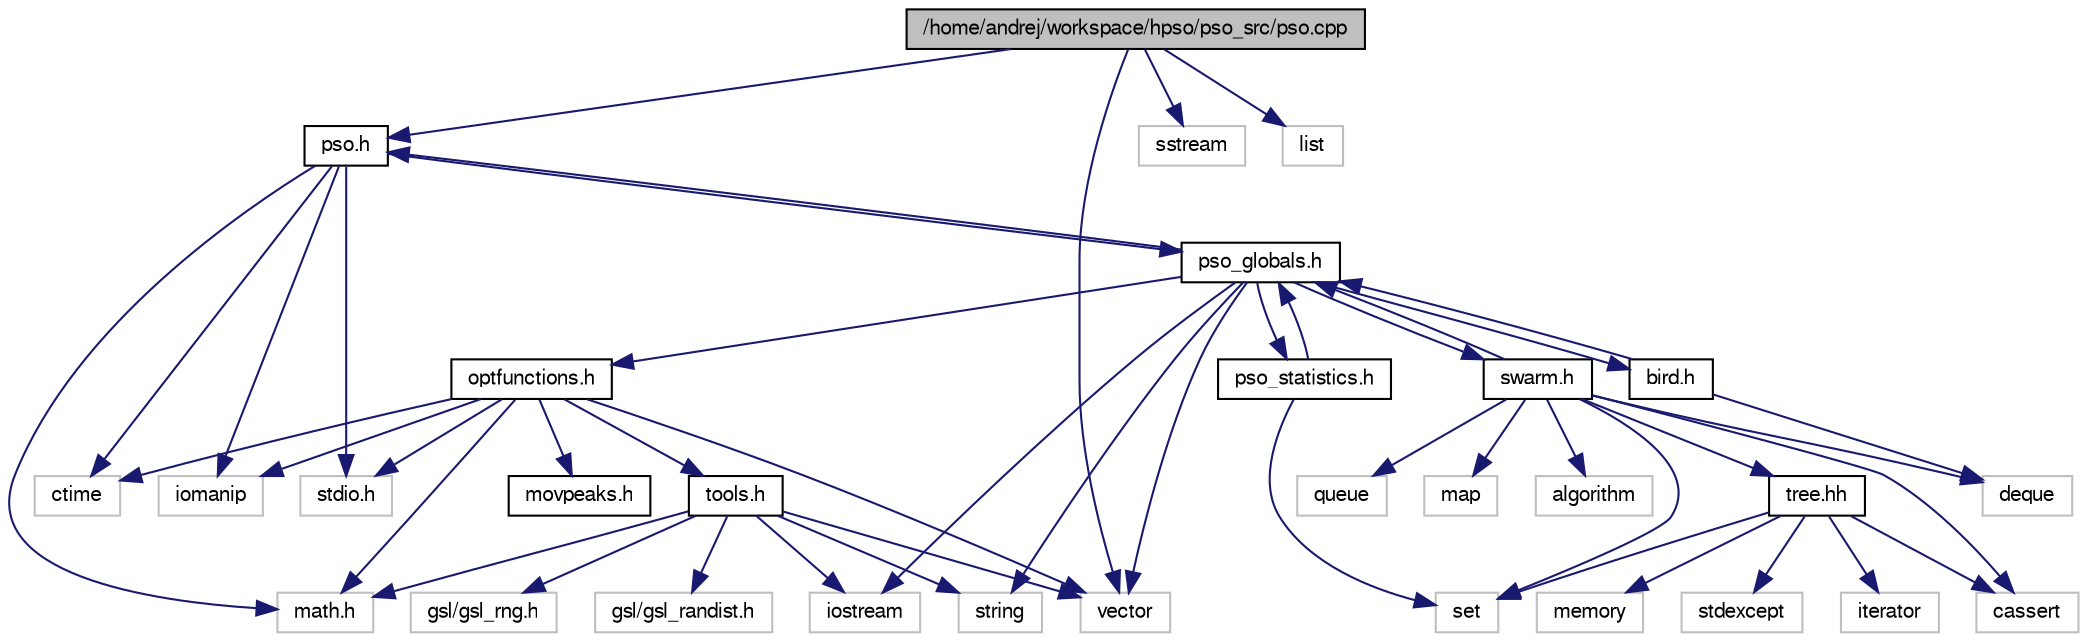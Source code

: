 digraph G
{
  bgcolor="transparent";
  edge [fontname="FreeSans",fontsize=10,labelfontname="FreeSans",labelfontsize=10];
  node [fontname="FreeSans",fontsize=10,shape=record];
  Node1 [label="/home/andrej/workspace/hpso/pso_src/pso.cpp",height=0.2,width=0.4,color="black", fillcolor="grey75", style="filled" fontcolor="black"];
  Node1 -> Node2 [color="midnightblue",fontsize=10,style="solid"];
  Node2 [label="pso.h",height=0.2,width=0.4,color="black",URL="$pso_8h.html"];
  Node2 -> Node3 [color="midnightblue",fontsize=10,style="solid"];
  Node3 [label="stdio.h",height=0.2,width=0.4,color="grey75"];
  Node2 -> Node4 [color="midnightblue",fontsize=10,style="solid"];
  Node4 [label="math.h",height=0.2,width=0.4,color="grey75"];
  Node2 -> Node5 [color="midnightblue",fontsize=10,style="solid"];
  Node5 [label="ctime",height=0.2,width=0.4,color="grey75"];
  Node2 -> Node6 [color="midnightblue",fontsize=10,style="solid"];
  Node6 [label="iomanip",height=0.2,width=0.4,color="grey75"];
  Node2 -> Node7 [color="midnightblue",fontsize=10,style="solid"];
  Node7 [label="pso_globals.h",height=0.2,width=0.4,color="black",URL="$pso__globals_8h.html"];
  Node7 -> Node8 [color="midnightblue",fontsize=10,style="solid"];
  Node8 [label="string",height=0.2,width=0.4,color="grey75"];
  Node7 -> Node9 [color="midnightblue",fontsize=10,style="solid"];
  Node9 [label="vector",height=0.2,width=0.4,color="grey75"];
  Node7 -> Node10 [color="midnightblue",fontsize=10,style="solid"];
  Node10 [label="iostream",height=0.2,width=0.4,color="grey75"];
  Node7 -> Node11 [color="midnightblue",fontsize=10,style="solid"];
  Node11 [label="optfunctions.h",height=0.2,width=0.4,color="black",URL="$optfunctions_8h.html"];
  Node11 -> Node3 [color="midnightblue",fontsize=10,style="solid"];
  Node11 -> Node4 [color="midnightblue",fontsize=10,style="solid"];
  Node11 -> Node5 [color="midnightblue",fontsize=10,style="solid"];
  Node11 -> Node6 [color="midnightblue",fontsize=10,style="solid"];
  Node11 -> Node9 [color="midnightblue",fontsize=10,style="solid"];
  Node11 -> Node12 [color="midnightblue",fontsize=10,style="solid"];
  Node12 [label="tools.h",height=0.2,width=0.4,color="black",URL="$tools_8h.html"];
  Node12 -> Node10 [color="midnightblue",fontsize=10,style="solid"];
  Node12 -> Node8 [color="midnightblue",fontsize=10,style="solid"];
  Node12 -> Node9 [color="midnightblue",fontsize=10,style="solid"];
  Node12 -> Node13 [color="midnightblue",fontsize=10,style="solid"];
  Node13 [label="gsl/gsl_rng.h",height=0.2,width=0.4,color="grey75"];
  Node12 -> Node14 [color="midnightblue",fontsize=10,style="solid"];
  Node14 [label="gsl/gsl_randist.h",height=0.2,width=0.4,color="grey75"];
  Node12 -> Node4 [color="midnightblue",fontsize=10,style="solid"];
  Node11 -> Node15 [color="midnightblue",fontsize=10,style="solid"];
  Node15 [label="movpeaks.h",height=0.2,width=0.4,color="black",URL="$movpeaks_8h.html"];
  Node7 -> Node2 [color="midnightblue",fontsize=10,style="solid"];
  Node7 -> Node16 [color="midnightblue",fontsize=10,style="solid"];
  Node16 [label="pso_statistics.h",height=0.2,width=0.4,color="black",URL="$pso__statistics_8h.html"];
  Node16 -> Node17 [color="midnightblue",fontsize=10,style="solid"];
  Node17 [label="set",height=0.2,width=0.4,color="grey75"];
  Node16 -> Node7 [color="midnightblue",fontsize=10,style="solid"];
  Node7 -> Node18 [color="midnightblue",fontsize=10,style="solid"];
  Node18 [label="swarm.h",height=0.2,width=0.4,color="black",URL="$swarm_8h.html"];
  Node18 -> Node19 [color="midnightblue",fontsize=10,style="solid"];
  Node19 [label="tree.hh",height=0.2,width=0.4,color="black",URL="$tree_8hh.html"];
  Node19 -> Node20 [color="midnightblue",fontsize=10,style="solid"];
  Node20 [label="cassert",height=0.2,width=0.4,color="grey75"];
  Node19 -> Node21 [color="midnightblue",fontsize=10,style="solid"];
  Node21 [label="memory",height=0.2,width=0.4,color="grey75"];
  Node19 -> Node22 [color="midnightblue",fontsize=10,style="solid"];
  Node22 [label="stdexcept",height=0.2,width=0.4,color="grey75"];
  Node19 -> Node23 [color="midnightblue",fontsize=10,style="solid"];
  Node23 [label="iterator",height=0.2,width=0.4,color="grey75"];
  Node19 -> Node17 [color="midnightblue",fontsize=10,style="solid"];
  Node18 -> Node24 [color="midnightblue",fontsize=10,style="solid"];
  Node24 [label="deque",height=0.2,width=0.4,color="grey75"];
  Node18 -> Node25 [color="midnightblue",fontsize=10,style="solid"];
  Node25 [label="queue",height=0.2,width=0.4,color="grey75"];
  Node18 -> Node17 [color="midnightblue",fontsize=10,style="solid"];
  Node18 -> Node26 [color="midnightblue",fontsize=10,style="solid"];
  Node26 [label="map",height=0.2,width=0.4,color="grey75"];
  Node18 -> Node27 [color="midnightblue",fontsize=10,style="solid"];
  Node27 [label="algorithm",height=0.2,width=0.4,color="grey75"];
  Node18 -> Node20 [color="midnightblue",fontsize=10,style="solid"];
  Node18 -> Node7 [color="midnightblue",fontsize=10,style="solid"];
  Node7 -> Node28 [color="midnightblue",fontsize=10,style="solid"];
  Node28 [label="bird.h",height=0.2,width=0.4,color="black",URL="$bird_8h.html"];
  Node28 -> Node7 [color="midnightblue",fontsize=10,style="solid"];
  Node28 -> Node24 [color="midnightblue",fontsize=10,style="solid"];
  Node1 -> Node9 [color="midnightblue",fontsize=10,style="solid"];
  Node1 -> Node29 [color="midnightblue",fontsize=10,style="solid"];
  Node29 [label="sstream",height=0.2,width=0.4,color="grey75"];
  Node1 -> Node30 [color="midnightblue",fontsize=10,style="solid"];
  Node30 [label="list",height=0.2,width=0.4,color="grey75"];
}
